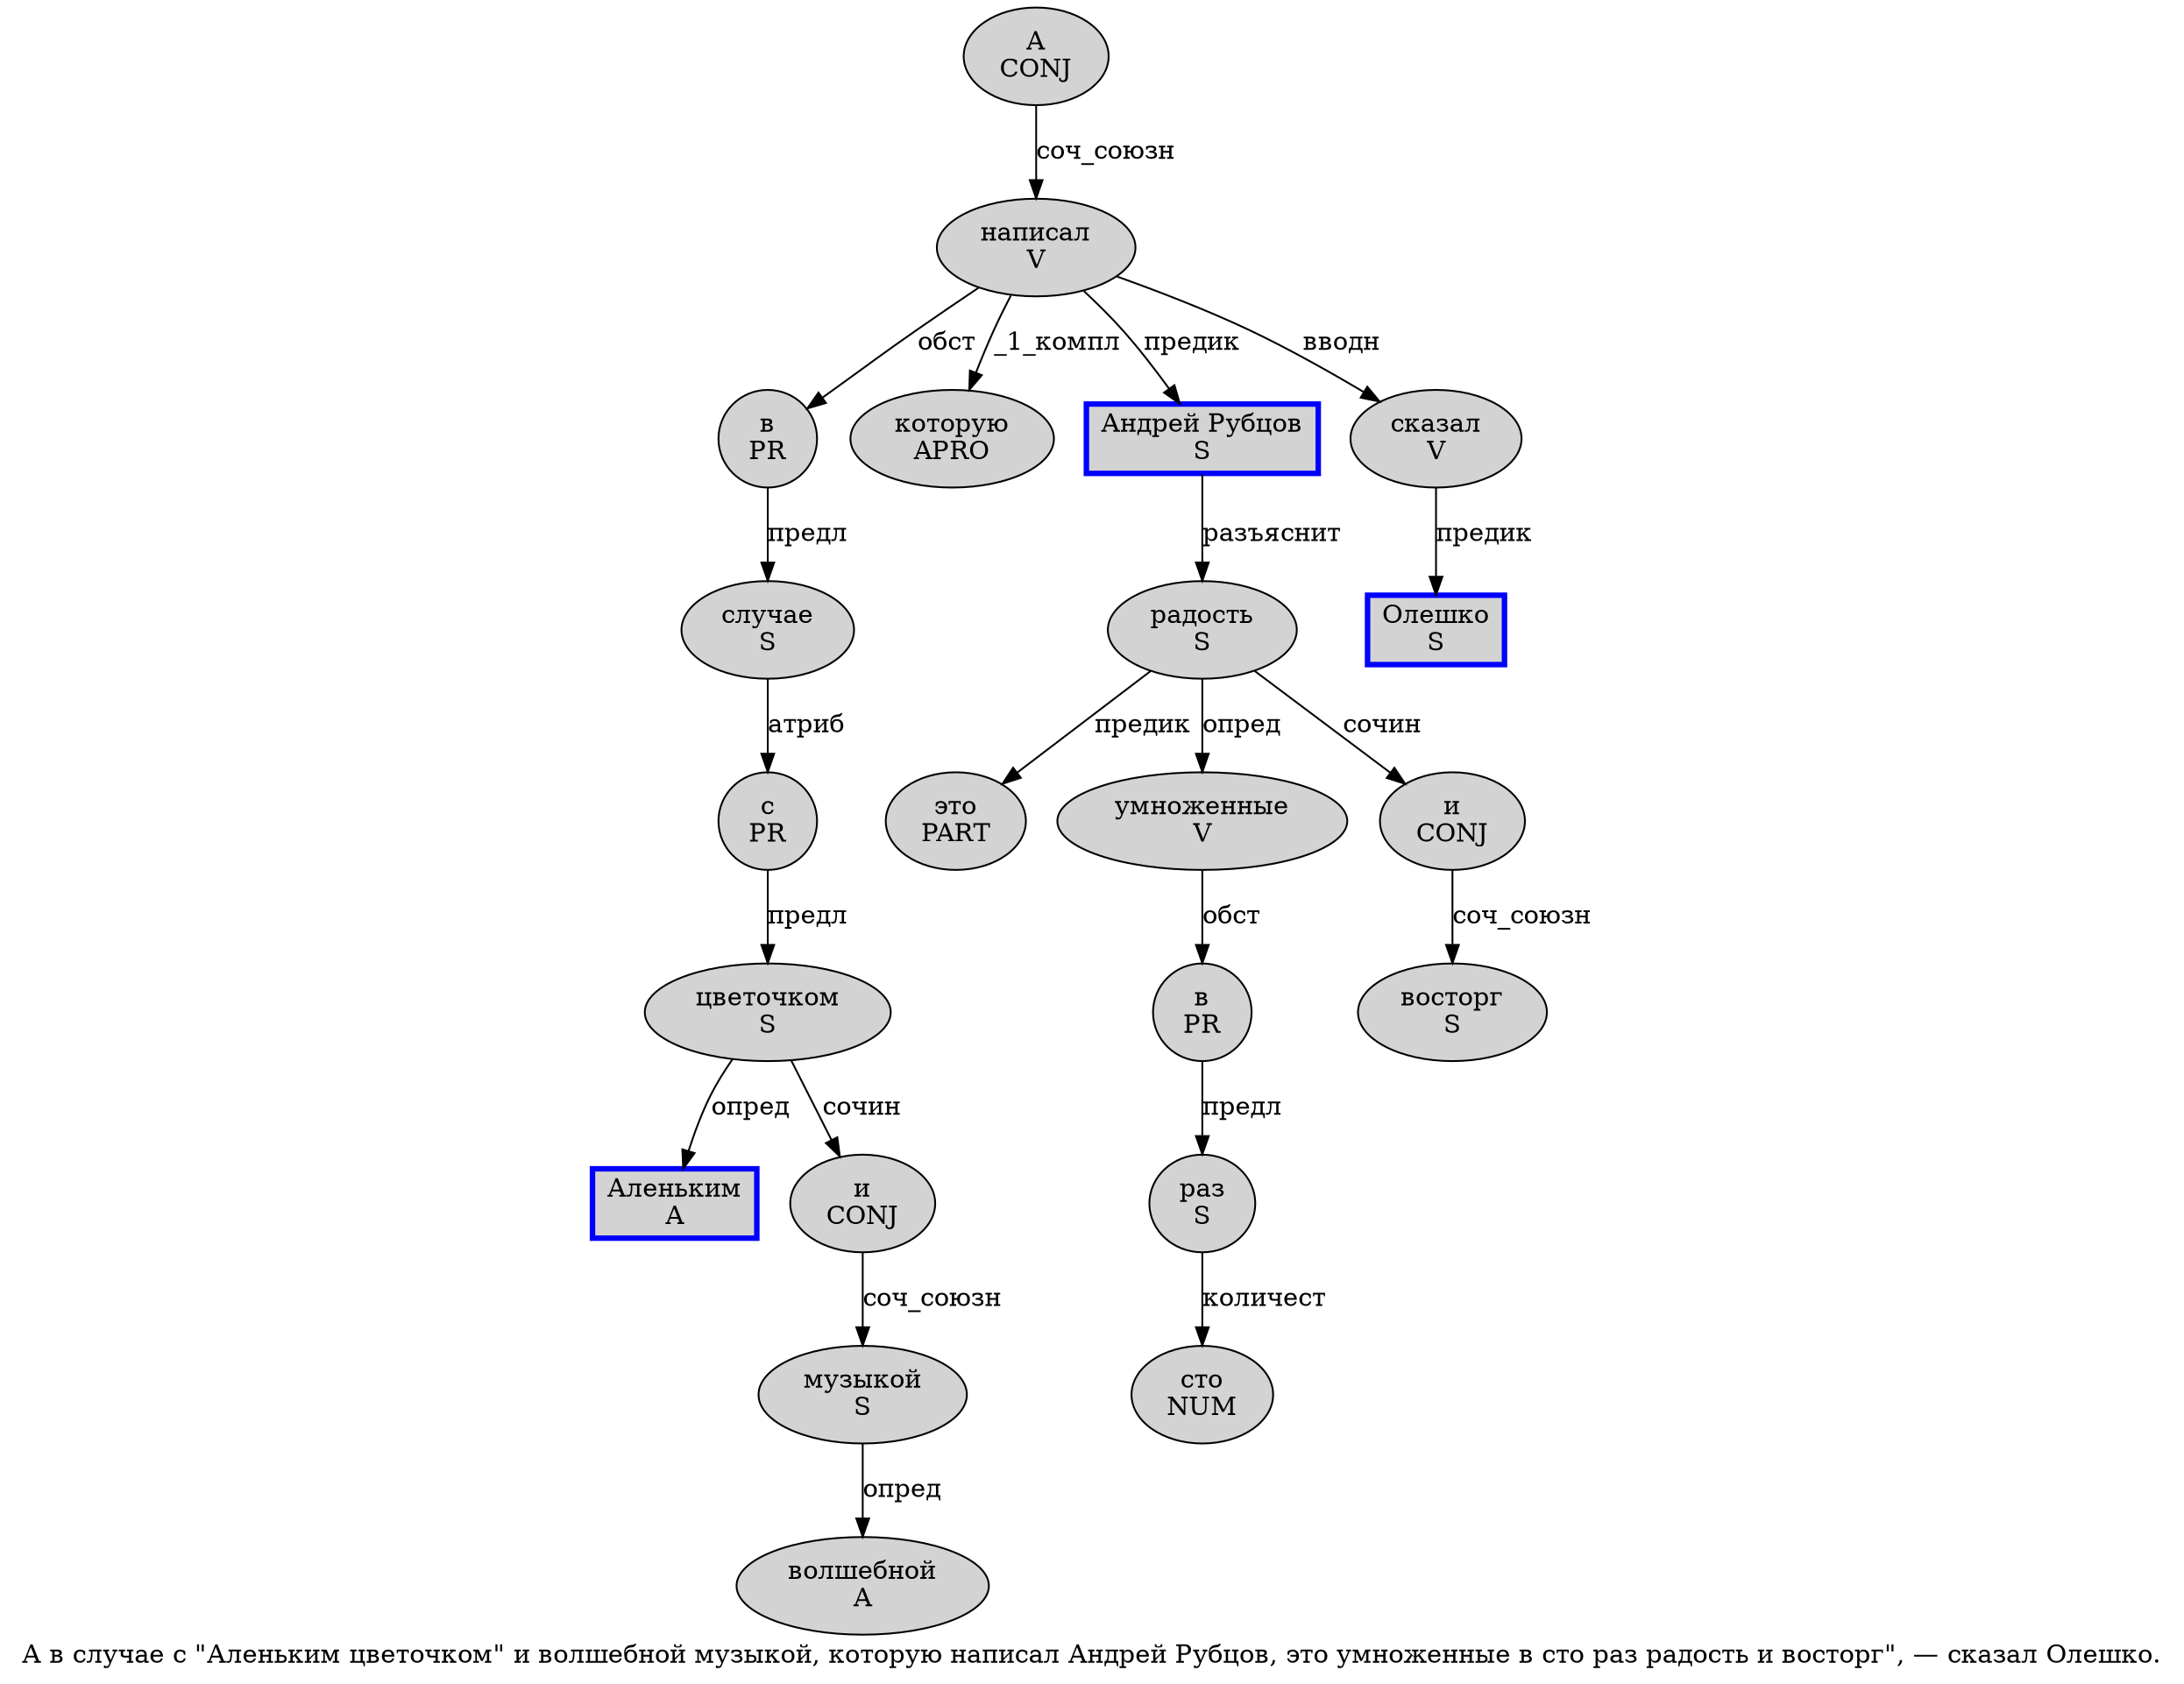 digraph SENTENCE_170 {
	graph [label="А в случае с \"Аленьким цветочком\" и волшебной музыкой, которую написал Андрей Рубцов, это умноженные в сто раз радость и восторг\", — сказал Олешко."]
	node [style=filled]
		0 [label="А
CONJ" color="" fillcolor=lightgray penwidth=1 shape=ellipse]
		1 [label="в
PR" color="" fillcolor=lightgray penwidth=1 shape=ellipse]
		2 [label="случае
S" color="" fillcolor=lightgray penwidth=1 shape=ellipse]
		3 [label="с
PR" color="" fillcolor=lightgray penwidth=1 shape=ellipse]
		5 [label="Аленьким
A" color=blue fillcolor=lightgray penwidth=3 shape=box]
		6 [label="цветочком
S" color="" fillcolor=lightgray penwidth=1 shape=ellipse]
		8 [label="и
CONJ" color="" fillcolor=lightgray penwidth=1 shape=ellipse]
		9 [label="волшебной
A" color="" fillcolor=lightgray penwidth=1 shape=ellipse]
		10 [label="музыкой
S" color="" fillcolor=lightgray penwidth=1 shape=ellipse]
		12 [label="которую
APRO" color="" fillcolor=lightgray penwidth=1 shape=ellipse]
		13 [label="написал
V" color="" fillcolor=lightgray penwidth=1 shape=ellipse]
		14 [label="Андрей Рубцов
S" color=blue fillcolor=lightgray penwidth=3 shape=box]
		16 [label="это
PART" color="" fillcolor=lightgray penwidth=1 shape=ellipse]
		17 [label="умноженные
V" color="" fillcolor=lightgray penwidth=1 shape=ellipse]
		18 [label="в
PR" color="" fillcolor=lightgray penwidth=1 shape=ellipse]
		19 [label="сто
NUM" color="" fillcolor=lightgray penwidth=1 shape=ellipse]
		20 [label="раз
S" color="" fillcolor=lightgray penwidth=1 shape=ellipse]
		21 [label="радость
S" color="" fillcolor=lightgray penwidth=1 shape=ellipse]
		22 [label="и
CONJ" color="" fillcolor=lightgray penwidth=1 shape=ellipse]
		23 [label="восторг
S" color="" fillcolor=lightgray penwidth=1 shape=ellipse]
		27 [label="сказал
V" color="" fillcolor=lightgray penwidth=1 shape=ellipse]
		28 [label="Олешко
S" color=blue fillcolor=lightgray penwidth=3 shape=box]
			3 -> 6 [label="предл"]
			1 -> 2 [label="предл"]
			10 -> 9 [label="опред"]
			27 -> 28 [label="предик"]
			18 -> 20 [label="предл"]
			0 -> 13 [label="соч_союзн"]
			22 -> 23 [label="соч_союзн"]
			17 -> 18 [label="обст"]
			13 -> 1 [label="обст"]
			13 -> 12 [label="_1_компл"]
			13 -> 14 [label="предик"]
			13 -> 27 [label="вводн"]
			21 -> 16 [label="предик"]
			21 -> 17 [label="опред"]
			21 -> 22 [label="сочин"]
			6 -> 5 [label="опред"]
			6 -> 8 [label="сочин"]
			14 -> 21 [label="разъяснит"]
			8 -> 10 [label="соч_союзн"]
			20 -> 19 [label="количест"]
			2 -> 3 [label="атриб"]
}